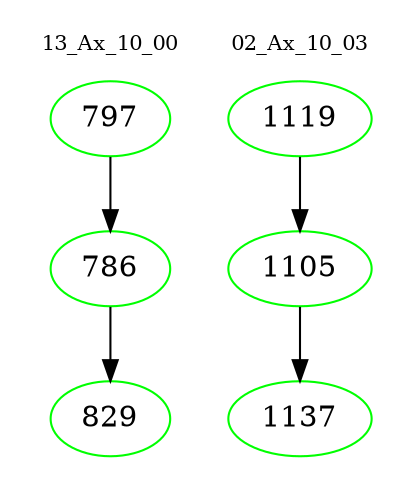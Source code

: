 digraph{
subgraph cluster_0 {
color = white
label = "13_Ax_10_00";
fontsize=10;
T0_797 [label="797", color="green"]
T0_797 -> T0_786 [color="black"]
T0_786 [label="786", color="green"]
T0_786 -> T0_829 [color="black"]
T0_829 [label="829", color="green"]
}
subgraph cluster_1 {
color = white
label = "02_Ax_10_03";
fontsize=10;
T1_1119 [label="1119", color="green"]
T1_1119 -> T1_1105 [color="black"]
T1_1105 [label="1105", color="green"]
T1_1105 -> T1_1137 [color="black"]
T1_1137 [label="1137", color="green"]
}
}
